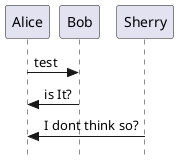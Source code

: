 @startuml HelloWorld
skinparam Style strictuml
Alice -> Bob: test
Alice <- Bob: is It?
Alice <- Sherry: I dont think so?
@enduml